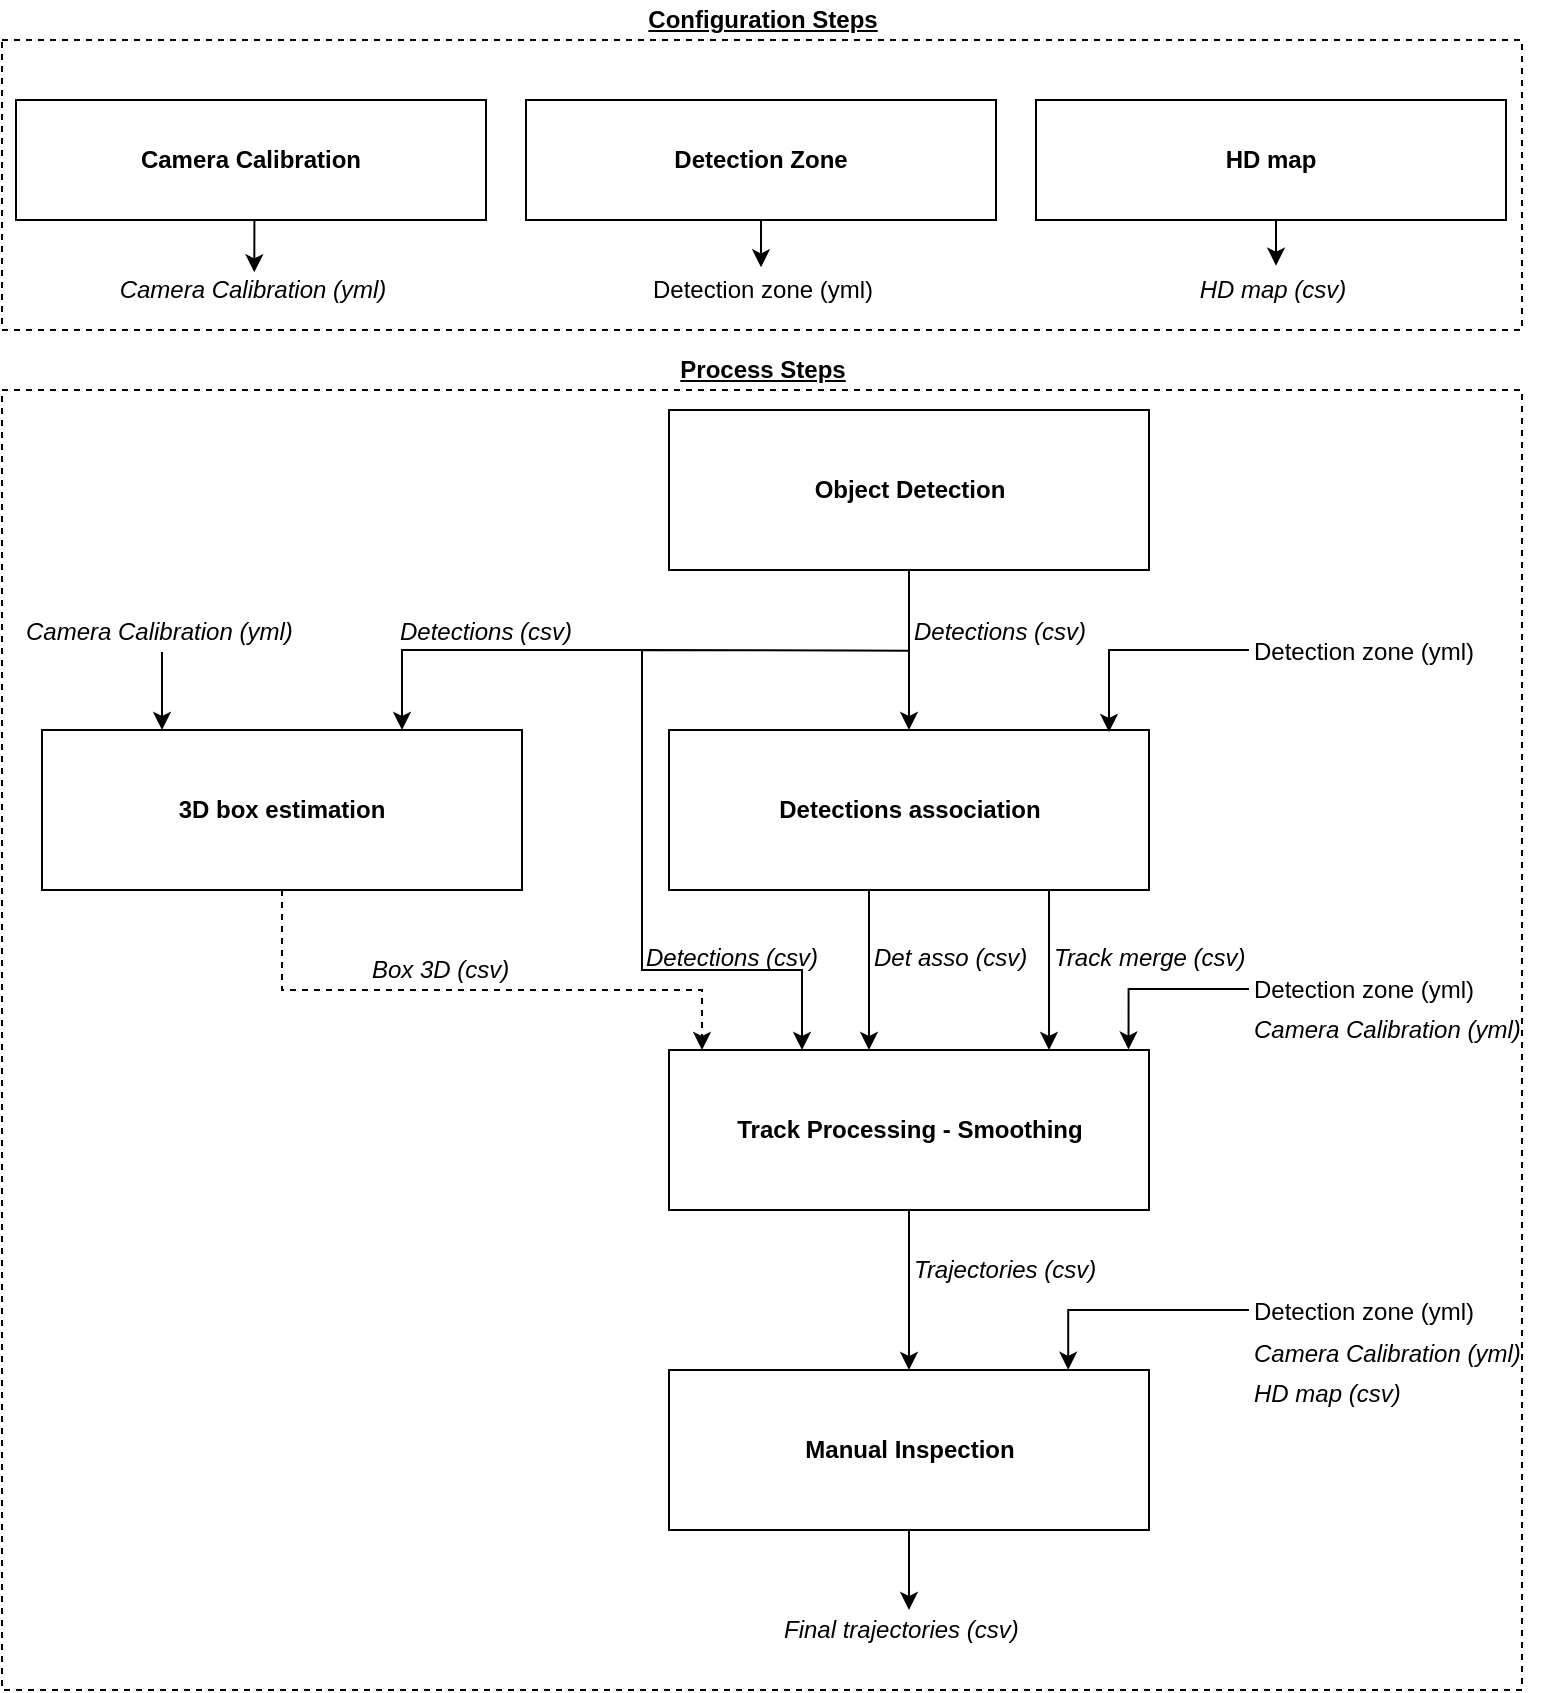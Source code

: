 <mxfile version="11.2.2" type="device" pages="1"><diagram id="67jqmunCxZkFd_dCakrN" name="Page-1"><mxGraphModel dx="1188" dy="758" grid="1" gridSize="10" guides="1" tooltips="1" connect="1" arrows="1" fold="1" page="1" pageScale="1" pageWidth="827" pageHeight="1169" math="0" shadow="0"><root><mxCell id="0"/><mxCell id="1" parent="0"/><mxCell id="HNrjmCBVvlvH9h2fMgPs-60" value="" style="rounded=0;whiteSpace=wrap;html=1;dashed=1;fillColor=none;" vertex="1" parent="1"><mxGeometry y="310" width="760" height="650" as="geometry"/></mxCell><mxCell id="HNrjmCBVvlvH9h2fMgPs-1" value="" style="rounded=0;whiteSpace=wrap;html=1;dashed=1;" vertex="1" parent="1"><mxGeometry y="135" width="760" height="145" as="geometry"/></mxCell><mxCell id="HNrjmCBVvlvH9h2fMgPs-72" style="edgeStyle=orthogonalEdgeStyle;rounded=0;orthogonalLoop=1;jettySize=auto;html=1;exitX=0.5;exitY=1;exitDx=0;exitDy=0;entryX=0.511;entryY=0.058;entryDx=0;entryDy=0;entryPerimeter=0;" edge="1" parent="1" source="HNrjmCBVvlvH9h2fMgPs-2" target="HNrjmCBVvlvH9h2fMgPs-65"><mxGeometry relative="1" as="geometry"/></mxCell><mxCell id="HNrjmCBVvlvH9h2fMgPs-2" value="&lt;b&gt;Camera Calibration&lt;/b&gt;" style="rounded=0;whiteSpace=wrap;html=1;" vertex="1" parent="1"><mxGeometry x="7" y="165" width="235" height="60" as="geometry"/></mxCell><mxCell id="HNrjmCBVvlvH9h2fMgPs-73" style="edgeStyle=orthogonalEdgeStyle;rounded=0;orthogonalLoop=1;jettySize=auto;html=1;exitX=0.5;exitY=1;exitDx=0;exitDy=0;entryX=0.5;entryY=-0.067;entryDx=0;entryDy=0;entryPerimeter=0;" edge="1" parent="1" source="HNrjmCBVvlvH9h2fMgPs-3" target="HNrjmCBVvlvH9h2fMgPs-69"><mxGeometry relative="1" as="geometry"/></mxCell><mxCell id="HNrjmCBVvlvH9h2fMgPs-3" value="&lt;b&gt;Detection Zone&lt;/b&gt;" style="rounded=0;whiteSpace=wrap;html=1;" vertex="1" parent="1"><mxGeometry x="262" y="165" width="235" height="60" as="geometry"/></mxCell><mxCell id="HNrjmCBVvlvH9h2fMgPs-74" style="edgeStyle=orthogonalEdgeStyle;rounded=0;orthogonalLoop=1;jettySize=auto;html=1;exitX=0.5;exitY=1;exitDx=0;exitDy=0;entryX=0.528;entryY=-0.108;entryDx=0;entryDy=0;entryPerimeter=0;" edge="1" parent="1" source="HNrjmCBVvlvH9h2fMgPs-4" target="HNrjmCBVvlvH9h2fMgPs-70"><mxGeometry relative="1" as="geometry"/></mxCell><mxCell id="HNrjmCBVvlvH9h2fMgPs-4" value="&lt;b&gt;HD map&lt;/b&gt;" style="rounded=0;whiteSpace=wrap;html=1;" vertex="1" parent="1"><mxGeometry x="517" y="165" width="235" height="60" as="geometry"/></mxCell><mxCell id="HNrjmCBVvlvH9h2fMgPs-11" value="" style="edgeStyle=orthogonalEdgeStyle;rounded=0;orthogonalLoop=1;jettySize=auto;html=1;" edge="1" parent="1" source="HNrjmCBVvlvH9h2fMgPs-5" target="HNrjmCBVvlvH9h2fMgPs-10"><mxGeometry relative="1" as="geometry"/></mxCell><mxCell id="HNrjmCBVvlvH9h2fMgPs-5" value="&lt;b&gt;Object Detection&lt;/b&gt;" style="rounded=0;whiteSpace=wrap;html=1;" vertex="1" parent="1"><mxGeometry x="333.5" y="320" width="240" height="80" as="geometry"/></mxCell><mxCell id="HNrjmCBVvlvH9h2fMgPs-14" value="" style="edgeStyle=orthogonalEdgeStyle;rounded=0;orthogonalLoop=1;jettySize=auto;html=1;" edge="1" parent="1" source="HNrjmCBVvlvH9h2fMgPs-10" target="HNrjmCBVvlvH9h2fMgPs-13"><mxGeometry relative="1" as="geometry"><Array as="points"><mxPoint x="433.5" y="620"/><mxPoint x="433.5" y="620"/></Array></mxGeometry></mxCell><mxCell id="HNrjmCBVvlvH9h2fMgPs-10" value="&lt;b&gt;Detections association&lt;/b&gt;" style="rounded=0;whiteSpace=wrap;html=1;" vertex="1" parent="1"><mxGeometry x="333.5" y="480" width="240" height="80" as="geometry"/></mxCell><mxCell id="HNrjmCBVvlvH9h2fMgPs-12" value="&lt;i&gt;Detections (csv)&lt;/i&gt;" style="text;html=1;resizable=0;points=[];autosize=1;align=left;verticalAlign=top;spacingTop=-4;" vertex="1" parent="1"><mxGeometry x="453.5" y="421" width="100" height="20" as="geometry"/></mxCell><mxCell id="HNrjmCBVvlvH9h2fMgPs-27" style="edgeStyle=orthogonalEdgeStyle;rounded=0;orthogonalLoop=1;jettySize=auto;html=1;exitX=0.5;exitY=1;exitDx=0;exitDy=0;entryX=0.5;entryY=0;entryDx=0;entryDy=0;" edge="1" parent="1" source="HNrjmCBVvlvH9h2fMgPs-13" target="HNrjmCBVvlvH9h2fMgPs-26"><mxGeometry relative="1" as="geometry"/></mxCell><mxCell id="HNrjmCBVvlvH9h2fMgPs-13" value="&lt;b&gt;Track Processing - Smoothing&lt;/b&gt;" style="rounded=0;whiteSpace=wrap;html=1;" vertex="1" parent="1"><mxGeometry x="333.5" y="640" width="240" height="80" as="geometry"/></mxCell><mxCell id="HNrjmCBVvlvH9h2fMgPs-18" value="&lt;div&gt;Det asso (csv)&lt;/div&gt;" style="text;html=1;resizable=0;points=[];autosize=1;align=left;verticalAlign=top;spacingTop=-4;fontStyle=2" vertex="1" parent="1"><mxGeometry x="433.5" y="584" width="90" height="20" as="geometry"/></mxCell><mxCell id="HNrjmCBVvlvH9h2fMgPs-20" value="" style="edgeStyle=orthogonalEdgeStyle;rounded=0;orthogonalLoop=1;jettySize=auto;html=1;" edge="1" parent="1"><mxGeometry relative="1" as="geometry"><mxPoint x="523.5" y="560" as="sourcePoint"/><mxPoint x="523.5" y="640" as="targetPoint"/><Array as="points"><mxPoint x="523.5" y="560"/><mxPoint x="523.5" y="640"/></Array></mxGeometry></mxCell><mxCell id="HNrjmCBVvlvH9h2fMgPs-21" value="Track merge (csv)" style="text;html=1;resizable=0;points=[];autosize=1;align=left;verticalAlign=top;spacingTop=-4;fontStyle=2" vertex="1" parent="1"><mxGeometry x="523.5" y="584" width="110" height="20" as="geometry"/></mxCell><mxCell id="HNrjmCBVvlvH9h2fMgPs-22" value="&lt;div&gt;&lt;i&gt;Detections (csv)&lt;/i&gt;&lt;/div&gt;" style="text;html=1;resizable=0;points=[];autosize=1;align=left;verticalAlign=top;spacingTop=-4;" vertex="1" parent="1"><mxGeometry x="320" y="584" width="100" height="20" as="geometry"/></mxCell><mxCell id="HNrjmCBVvlvH9h2fMgPs-24" value="" style="edgeStyle=orthogonalEdgeStyle;rounded=0;orthogonalLoop=1;jettySize=auto;html=1;exitX=-0.005;exitY=0.967;exitDx=0;exitDy=0;exitPerimeter=0;" edge="1" parent="1"><mxGeometry relative="1" as="geometry"><mxPoint x="453.571" y="440.333" as="sourcePoint"/><mxPoint x="400" y="640" as="targetPoint"/><Array as="points"><mxPoint x="425" y="441"/><mxPoint x="320" y="440"/><mxPoint x="320" y="600"/><mxPoint x="375" y="600"/></Array></mxGeometry></mxCell><mxCell id="HNrjmCBVvlvH9h2fMgPs-59" style="edgeStyle=orthogonalEdgeStyle;rounded=0;orthogonalLoop=1;jettySize=auto;html=1;" edge="1" parent="1" source="HNrjmCBVvlvH9h2fMgPs-26"><mxGeometry relative="1" as="geometry"><mxPoint x="453.5" y="920" as="targetPoint"/></mxGeometry></mxCell><mxCell id="HNrjmCBVvlvH9h2fMgPs-26" value="&lt;b&gt;Manual Inspection&lt;/b&gt;" style="rounded=0;whiteSpace=wrap;html=1;" vertex="1" parent="1"><mxGeometry x="333.5" y="800" width="240" height="80" as="geometry"/></mxCell><mxCell id="HNrjmCBVvlvH9h2fMgPs-29" value="Trajectories (csv)" style="text;html=1;resizable=0;points=[];autosize=1;align=left;verticalAlign=top;spacingTop=-4;fontStyle=2" vertex="1" parent="1"><mxGeometry x="453.5" y="740" width="110" height="20" as="geometry"/></mxCell><mxCell id="HNrjmCBVvlvH9h2fMgPs-31" style="edgeStyle=orthogonalEdgeStyle;rounded=0;orthogonalLoop=1;jettySize=auto;html=1;" edge="1" parent="1" source="HNrjmCBVvlvH9h2fMgPs-30"><mxGeometry relative="1" as="geometry"><mxPoint x="553.5" y="481" as="targetPoint"/><Array as="points"><mxPoint x="554" y="440"/></Array></mxGeometry></mxCell><mxCell id="HNrjmCBVvlvH9h2fMgPs-30" value="Detection zone (yml)" style="text;html=1;resizable=0;points=[];autosize=1;align=left;verticalAlign=top;spacingTop=-4;" vertex="1" parent="1"><mxGeometry x="623.5" y="431" width="130" height="20" as="geometry"/></mxCell><mxCell id="HNrjmCBVvlvH9h2fMgPs-34" style="edgeStyle=orthogonalEdgeStyle;rounded=0;orthogonalLoop=1;jettySize=auto;html=1;" edge="1" parent="1" source="HNrjmCBVvlvH9h2fMgPs-35"><mxGeometry relative="1" as="geometry"><mxPoint x="563.259" y="639.776" as="targetPoint"/><Array as="points"><mxPoint x="673.5" y="610"/><mxPoint x="563.5" y="610"/></Array></mxGeometry></mxCell><mxCell id="HNrjmCBVvlvH9h2fMgPs-35" value="Detection zone (yml)" style="text;html=1;resizable=0;points=[];autosize=1;align=left;verticalAlign=top;spacingTop=-4;" vertex="1" parent="1"><mxGeometry x="623.5" y="599.5" width="130" height="20" as="geometry"/></mxCell><mxCell id="HNrjmCBVvlvH9h2fMgPs-36" value="&lt;i&gt;Camera Calibration (yml)&lt;/i&gt;" style="text;html=1;resizable=0;points=[];autosize=1;align=left;verticalAlign=top;spacingTop=-4;" vertex="1" parent="1"><mxGeometry x="623.5" y="620" width="150" height="20" as="geometry"/></mxCell><mxCell id="HNrjmCBVvlvH9h2fMgPs-37" style="edgeStyle=orthogonalEdgeStyle;rounded=0;orthogonalLoop=1;jettySize=auto;html=1;" edge="1" parent="1" source="HNrjmCBVvlvH9h2fMgPs-38"><mxGeometry relative="1" as="geometry"><mxPoint x="533.103" y="799.897" as="targetPoint"/><Array as="points"><mxPoint x="643" y="770"/><mxPoint x="533" y="770"/></Array></mxGeometry></mxCell><mxCell id="HNrjmCBVvlvH9h2fMgPs-38" value="Detection zone (yml)" style="text;html=1;resizable=0;points=[];autosize=1;align=left;verticalAlign=top;spacingTop=-4;" vertex="1" parent="1"><mxGeometry x="623.5" y="761" width="130" height="20" as="geometry"/></mxCell><mxCell id="HNrjmCBVvlvH9h2fMgPs-39" value="&lt;i&gt;Camera Calibration (yml)&lt;/i&gt;" style="text;html=1;resizable=0;points=[];autosize=1;align=left;verticalAlign=top;spacingTop=-4;" vertex="1" parent="1"><mxGeometry x="623.5" y="781.5" width="150" height="20" as="geometry"/></mxCell><mxCell id="HNrjmCBVvlvH9h2fMgPs-40" value="&lt;i&gt;HD map (csv)&lt;/i&gt;" style="text;html=1;resizable=0;points=[];autosize=1;align=left;verticalAlign=top;spacingTop=-4;" vertex="1" parent="1"><mxGeometry x="623.5" y="801.5" width="90" height="20" as="geometry"/></mxCell><mxCell id="HNrjmCBVvlvH9h2fMgPs-50" style="edgeStyle=orthogonalEdgeStyle;rounded=0;orthogonalLoop=1;jettySize=auto;html=1;dashed=1;" edge="1" parent="1" source="HNrjmCBVvlvH9h2fMgPs-41"><mxGeometry relative="1" as="geometry"><mxPoint x="350" y="640" as="targetPoint"/><Array as="points"><mxPoint x="140" y="610"/><mxPoint x="350" y="610"/><mxPoint x="350" y="640"/></Array></mxGeometry></mxCell><mxCell id="HNrjmCBVvlvH9h2fMgPs-41" value="&lt;b&gt;3D box estimation&lt;/b&gt;" style="rounded=0;whiteSpace=wrap;html=1;" vertex="1" parent="1"><mxGeometry x="20" y="480" width="240" height="80" as="geometry"/></mxCell><mxCell id="HNrjmCBVvlvH9h2fMgPs-43" value="" style="edgeStyle=orthogonalEdgeStyle;rounded=0;orthogonalLoop=1;jettySize=auto;html=1;" edge="1" parent="1"><mxGeometry relative="1" as="geometry"><mxPoint x="320" y="440" as="sourcePoint"/><mxPoint x="200" y="480" as="targetPoint"/><Array as="points"><mxPoint x="200" y="440"/><mxPoint x="200" y="480"/></Array></mxGeometry></mxCell><mxCell id="HNrjmCBVvlvH9h2fMgPs-44" value="&lt;i&gt;Detections (csv)&lt;/i&gt;" style="text;html=1;resizable=0;points=[];autosize=1;align=left;verticalAlign=top;spacingTop=-4;" vertex="1" parent="1"><mxGeometry x="197" y="421" width="100" height="20" as="geometry"/></mxCell><mxCell id="HNrjmCBVvlvH9h2fMgPs-48" value="" style="edgeStyle=orthogonalEdgeStyle;rounded=0;orthogonalLoop=1;jettySize=auto;html=1;" edge="1" parent="1" source="HNrjmCBVvlvH9h2fMgPs-46" target="HNrjmCBVvlvH9h2fMgPs-41"><mxGeometry relative="1" as="geometry"><Array as="points"><mxPoint x="80" y="460"/><mxPoint x="80" y="460"/></Array></mxGeometry></mxCell><mxCell id="HNrjmCBVvlvH9h2fMgPs-46" value="&lt;i&gt;Camera Calibration (yml)&lt;/i&gt;" style="text;html=1;resizable=0;points=[];autosize=1;align=left;verticalAlign=top;spacingTop=-4;" vertex="1" parent="1"><mxGeometry x="10" y="421" width="150" height="20" as="geometry"/></mxCell><mxCell id="HNrjmCBVvlvH9h2fMgPs-52" value="&lt;div&gt;Box 3D (csv)&lt;/div&gt;&lt;div&gt;&lt;br&gt;&lt;/div&gt;" style="text;html=1;resizable=0;points=[];autosize=1;align=left;verticalAlign=top;spacingTop=-4;fontStyle=2" vertex="1" parent="1"><mxGeometry x="182.5" y="589.5" width="80" height="30" as="geometry"/></mxCell><mxCell id="HNrjmCBVvlvH9h2fMgPs-54" value="&lt;div&gt;Final trajectories (csv)&lt;/div&gt;&lt;div&gt;&lt;br&gt;&lt;/div&gt;" style="text;html=1;resizable=0;points=[];autosize=1;align=left;verticalAlign=top;spacingTop=-4;fontStyle=2" vertex="1" parent="1"><mxGeometry x="388.5" y="920" width="130" height="30" as="geometry"/></mxCell><mxCell id="HNrjmCBVvlvH9h2fMgPs-62" value="&lt;div align=&quot;center&quot;&gt;&lt;b&gt;Configuration Steps&lt;/b&gt;&lt;/div&gt;" style="text;html=1;resizable=0;points=[];autosize=1;align=center;verticalAlign=top;spacingTop=-4;fontStyle=4" vertex="1" parent="1"><mxGeometry x="314.5" y="115" width="130" height="20" as="geometry"/></mxCell><mxCell id="HNrjmCBVvlvH9h2fMgPs-63" value="&lt;b&gt;Process Steps&lt;/b&gt;" style="text;html=1;resizable=0;points=[];autosize=1;align=center;verticalAlign=top;spacingTop=-4;fontStyle=4" vertex="1" parent="1"><mxGeometry x="330" y="290" width="100" height="20" as="geometry"/></mxCell><mxCell id="HNrjmCBVvlvH9h2fMgPs-65" value="&lt;i&gt;Camera Calibration (yml)&lt;/i&gt;" style="text;html=1;resizable=0;points=[];autosize=1;align=center;verticalAlign=top;spacingTop=-4;" vertex="1" parent="1"><mxGeometry x="49.5" y="250" width="150" height="20" as="geometry"/></mxCell><mxCell id="HNrjmCBVvlvH9h2fMgPs-69" value="Detection zone (yml)" style="text;html=1;resizable=0;points=[];autosize=1;align=center;verticalAlign=top;spacingTop=-4;" vertex="1" parent="1"><mxGeometry x="314.5" y="250" width="130" height="20" as="geometry"/></mxCell><mxCell id="HNrjmCBVvlvH9h2fMgPs-70" value="&lt;i&gt;HD map (csv)&lt;/i&gt;" style="text;html=1;resizable=0;points=[];autosize=1;align=center;verticalAlign=top;spacingTop=-4;" vertex="1" parent="1"><mxGeometry x="589.5" y="250" width="90" height="20" as="geometry"/></mxCell></root></mxGraphModel></diagram></mxfile>